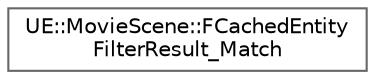 digraph "Graphical Class Hierarchy"
{
 // INTERACTIVE_SVG=YES
 // LATEX_PDF_SIZE
  bgcolor="transparent";
  edge [fontname=Helvetica,fontsize=10,labelfontname=Helvetica,labelfontsize=10];
  node [fontname=Helvetica,fontsize=10,shape=box,height=0.2,width=0.4];
  rankdir="LR";
  Node0 [id="Node000000",label="UE::MovieScene::FCachedEntity\lFilterResult_Match",height=0.2,width=0.4,color="grey40", fillcolor="white", style="filled",URL="$d2/d87/structUE_1_1MovieScene_1_1FCachedEntityFilterResult__Match.html",tooltip="Simple cached filter results that stores whether its filter passes or not."];
}
